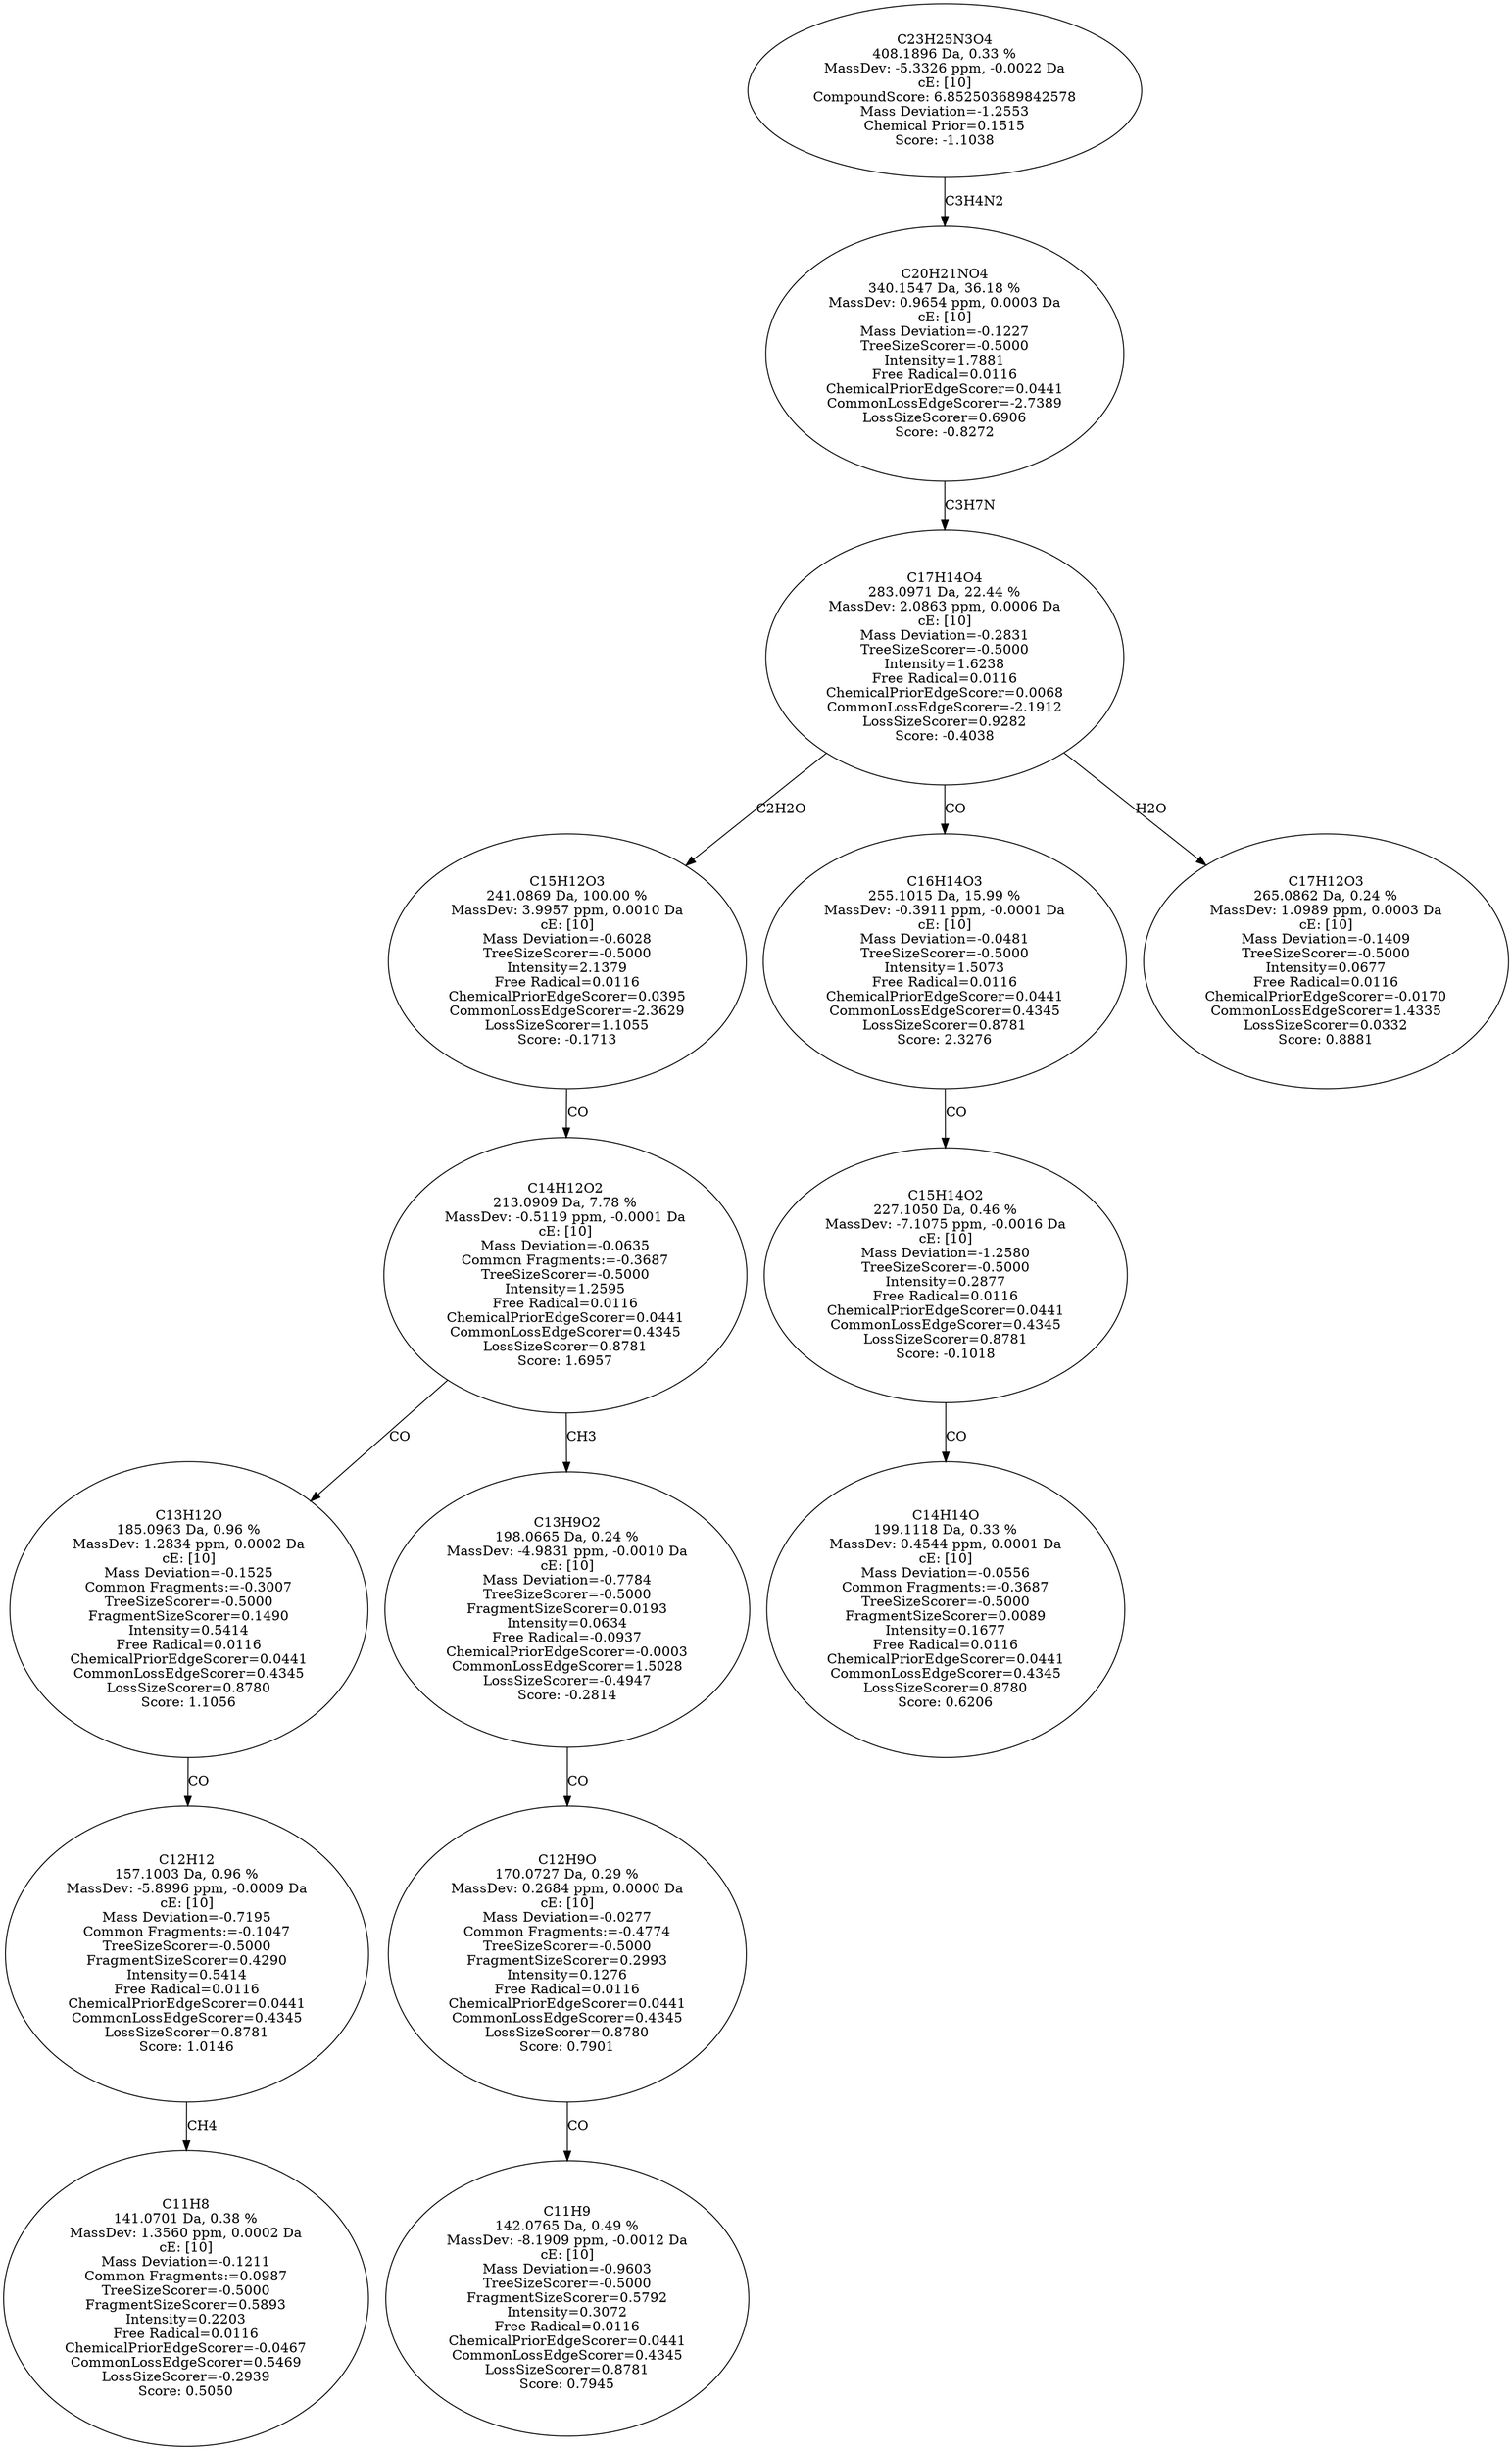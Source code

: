 strict digraph {
v1 [label="C11H8\n141.0701 Da, 0.38 %\nMassDev: 1.3560 ppm, 0.0002 Da\ncE: [10]\nMass Deviation=-0.1211\nCommon Fragments:=0.0987\nTreeSizeScorer=-0.5000\nFragmentSizeScorer=0.5893\nIntensity=0.2203\nFree Radical=0.0116\nChemicalPriorEdgeScorer=-0.0467\nCommonLossEdgeScorer=0.5469\nLossSizeScorer=-0.2939\nScore: 0.5050"];
v2 [label="C12H12\n157.1003 Da, 0.96 %\nMassDev: -5.8996 ppm, -0.0009 Da\ncE: [10]\nMass Deviation=-0.7195\nCommon Fragments:=-0.1047\nTreeSizeScorer=-0.5000\nFragmentSizeScorer=0.4290\nIntensity=0.5414\nFree Radical=0.0116\nChemicalPriorEdgeScorer=0.0441\nCommonLossEdgeScorer=0.4345\nLossSizeScorer=0.8781\nScore: 1.0146"];
v3 [label="C13H12O\n185.0963 Da, 0.96 %\nMassDev: 1.2834 ppm, 0.0002 Da\ncE: [10]\nMass Deviation=-0.1525\nCommon Fragments:=-0.3007\nTreeSizeScorer=-0.5000\nFragmentSizeScorer=0.1490\nIntensity=0.5414\nFree Radical=0.0116\nChemicalPriorEdgeScorer=0.0441\nCommonLossEdgeScorer=0.4345\nLossSizeScorer=0.8780\nScore: 1.1056"];
v4 [label="C11H9\n142.0765 Da, 0.49 %\nMassDev: -8.1909 ppm, -0.0012 Da\ncE: [10]\nMass Deviation=-0.9603\nTreeSizeScorer=-0.5000\nFragmentSizeScorer=0.5792\nIntensity=0.3072\nFree Radical=0.0116\nChemicalPriorEdgeScorer=0.0441\nCommonLossEdgeScorer=0.4345\nLossSizeScorer=0.8781\nScore: 0.7945"];
v5 [label="C12H9O\n170.0727 Da, 0.29 %\nMassDev: 0.2684 ppm, 0.0000 Da\ncE: [10]\nMass Deviation=-0.0277\nCommon Fragments:=-0.4774\nTreeSizeScorer=-0.5000\nFragmentSizeScorer=0.2993\nIntensity=0.1276\nFree Radical=0.0116\nChemicalPriorEdgeScorer=0.0441\nCommonLossEdgeScorer=0.4345\nLossSizeScorer=0.8780\nScore: 0.7901"];
v6 [label="C13H9O2\n198.0665 Da, 0.24 %\nMassDev: -4.9831 ppm, -0.0010 Da\ncE: [10]\nMass Deviation=-0.7784\nTreeSizeScorer=-0.5000\nFragmentSizeScorer=0.0193\nIntensity=0.0634\nFree Radical=-0.0937\nChemicalPriorEdgeScorer=-0.0003\nCommonLossEdgeScorer=1.5028\nLossSizeScorer=-0.4947\nScore: -0.2814"];
v7 [label="C14H12O2\n213.0909 Da, 7.78 %\nMassDev: -0.5119 ppm, -0.0001 Da\ncE: [10]\nMass Deviation=-0.0635\nCommon Fragments:=-0.3687\nTreeSizeScorer=-0.5000\nIntensity=1.2595\nFree Radical=0.0116\nChemicalPriorEdgeScorer=0.0441\nCommonLossEdgeScorer=0.4345\nLossSizeScorer=0.8781\nScore: 1.6957"];
v8 [label="C15H12O3\n241.0869 Da, 100.00 %\nMassDev: 3.9957 ppm, 0.0010 Da\ncE: [10]\nMass Deviation=-0.6028\nTreeSizeScorer=-0.5000\nIntensity=2.1379\nFree Radical=0.0116\nChemicalPriorEdgeScorer=0.0395\nCommonLossEdgeScorer=-2.3629\nLossSizeScorer=1.1055\nScore: -0.1713"];
v9 [label="C14H14O\n199.1118 Da, 0.33 %\nMassDev: 0.4544 ppm, 0.0001 Da\ncE: [10]\nMass Deviation=-0.0556\nCommon Fragments:=-0.3687\nTreeSizeScorer=-0.5000\nFragmentSizeScorer=0.0089\nIntensity=0.1677\nFree Radical=0.0116\nChemicalPriorEdgeScorer=0.0441\nCommonLossEdgeScorer=0.4345\nLossSizeScorer=0.8780\nScore: 0.6206"];
v10 [label="C15H14O2\n227.1050 Da, 0.46 %\nMassDev: -7.1075 ppm, -0.0016 Da\ncE: [10]\nMass Deviation=-1.2580\nTreeSizeScorer=-0.5000\nIntensity=0.2877\nFree Radical=0.0116\nChemicalPriorEdgeScorer=0.0441\nCommonLossEdgeScorer=0.4345\nLossSizeScorer=0.8781\nScore: -0.1018"];
v11 [label="C16H14O3\n255.1015 Da, 15.99 %\nMassDev: -0.3911 ppm, -0.0001 Da\ncE: [10]\nMass Deviation=-0.0481\nTreeSizeScorer=-0.5000\nIntensity=1.5073\nFree Radical=0.0116\nChemicalPriorEdgeScorer=0.0441\nCommonLossEdgeScorer=0.4345\nLossSizeScorer=0.8781\nScore: 2.3276"];
v12 [label="C17H12O3\n265.0862 Da, 0.24 %\nMassDev: 1.0989 ppm, 0.0003 Da\ncE: [10]\nMass Deviation=-0.1409\nTreeSizeScorer=-0.5000\nIntensity=0.0677\nFree Radical=0.0116\nChemicalPriorEdgeScorer=-0.0170\nCommonLossEdgeScorer=1.4335\nLossSizeScorer=0.0332\nScore: 0.8881"];
v13 [label="C17H14O4\n283.0971 Da, 22.44 %\nMassDev: 2.0863 ppm, 0.0006 Da\ncE: [10]\nMass Deviation=-0.2831\nTreeSizeScorer=-0.5000\nIntensity=1.6238\nFree Radical=0.0116\nChemicalPriorEdgeScorer=0.0068\nCommonLossEdgeScorer=-2.1912\nLossSizeScorer=0.9282\nScore: -0.4038"];
v14 [label="C20H21NO4\n340.1547 Da, 36.18 %\nMassDev: 0.9654 ppm, 0.0003 Da\ncE: [10]\nMass Deviation=-0.1227\nTreeSizeScorer=-0.5000\nIntensity=1.7881\nFree Radical=0.0116\nChemicalPriorEdgeScorer=0.0441\nCommonLossEdgeScorer=-2.7389\nLossSizeScorer=0.6906\nScore: -0.8272"];
v15 [label="C23H25N3O4\n408.1896 Da, 0.33 %\nMassDev: -5.3326 ppm, -0.0022 Da\ncE: [10]\nCompoundScore: 6.852503689842578\nMass Deviation=-1.2553\nChemical Prior=0.1515\nScore: -1.1038"];
v2 -> v1 [label="CH4"];
v3 -> v2 [label="CO"];
v7 -> v3 [label="CO"];
v5 -> v4 [label="CO"];
v6 -> v5 [label="CO"];
v7 -> v6 [label="CH3"];
v8 -> v7 [label="CO"];
v13 -> v8 [label="C2H2O"];
v10 -> v9 [label="CO"];
v11 -> v10 [label="CO"];
v13 -> v11 [label="CO"];
v13 -> v12 [label="H2O"];
v14 -> v13 [label="C3H7N"];
v15 -> v14 [label="C3H4N2"];
}
